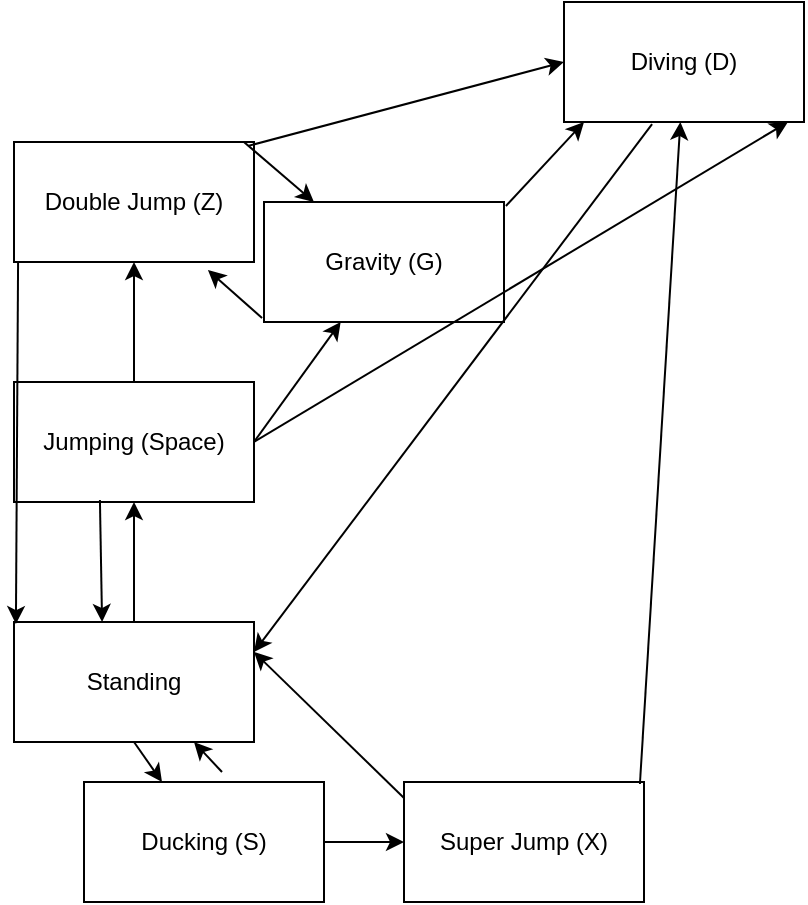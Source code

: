 <mxfile version="12.1.3" pages="1"><diagram id="e6klnsFYxtL3VBDGkvZ6" name="Page-1"><mxGraphModel dx="1408" dy="601" grid="1" gridSize="10" guides="1" tooltips="1" connect="1" arrows="1" fold="1" page="1" pageScale="1" pageWidth="850" pageHeight="1100" math="0" shadow="0"><root><mxCell id="0"/><mxCell id="1" parent="0"/><mxCell id="vNKshSO6bPfMHi8RUi-s-1" value="Standing" style="rounded=0;whiteSpace=wrap;html=1;" vertex="1" parent="1"><mxGeometry x="365" y="410" width="120" height="60" as="geometry"/></mxCell><mxCell id="vNKshSO6bPfMHi8RUi-s-2" value="" style="endArrow=classic;html=1;exitX=0.5;exitY=0;exitDx=0;exitDy=0;" edge="1" parent="1" source="vNKshSO6bPfMHi8RUi-s-1" target="vNKshSO6bPfMHi8RUi-s-3"><mxGeometry width="50" height="50" relative="1" as="geometry"><mxPoint x="370" y="540" as="sourcePoint"/><mxPoint x="425" y="320" as="targetPoint"/></mxGeometry></mxCell><mxCell id="vNKshSO6bPfMHi8RUi-s-3" value="Jumping (Space)" style="rounded=0;whiteSpace=wrap;html=1;" vertex="1" parent="1"><mxGeometry x="365" y="290" width="120" height="60" as="geometry"/></mxCell><mxCell id="vNKshSO6bPfMHi8RUi-s-4" value="" style="endArrow=classic;html=1;exitX=0.5;exitY=0;exitDx=0;exitDy=0;" edge="1" parent="1" source="vNKshSO6bPfMHi8RUi-s-3" target="vNKshSO6bPfMHi8RUi-s-5"><mxGeometry width="50" height="50" relative="1" as="geometry"><mxPoint x="370" y="540" as="sourcePoint"/><mxPoint x="425" y="200" as="targetPoint"/></mxGeometry></mxCell><mxCell id="vNKshSO6bPfMHi8RUi-s-5" value="Double Jump (Z)" style="rounded=0;whiteSpace=wrap;html=1;" vertex="1" parent="1"><mxGeometry x="365" y="170" width="120" height="60" as="geometry"/></mxCell><mxCell id="vNKshSO6bPfMHi8RUi-s-6" value="" style="endArrow=classic;html=1;exitX=1;exitY=0.5;exitDx=0;exitDy=0;" edge="1" parent="1" source="vNKshSO6bPfMHi8RUi-s-3" target="vNKshSO6bPfMHi8RUi-s-7"><mxGeometry width="50" height="50" relative="1" as="geometry"><mxPoint x="370" y="540" as="sourcePoint"/><mxPoint x="550" y="230" as="targetPoint"/></mxGeometry></mxCell><mxCell id="vNKshSO6bPfMHi8RUi-s-7" value="Gravity (G)" style="rounded=0;whiteSpace=wrap;html=1;" vertex="1" parent="1"><mxGeometry x="490" y="200" width="120" height="60" as="geometry"/></mxCell><mxCell id="vNKshSO6bPfMHi8RUi-s-8" value="" style="endArrow=classic;html=1;exitX=0.5;exitY=1;exitDx=0;exitDy=0;" edge="1" parent="1" source="vNKshSO6bPfMHi8RUi-s-1" target="vNKshSO6bPfMHi8RUi-s-9"><mxGeometry width="50" height="50" relative="1" as="geometry"><mxPoint x="370" y="540" as="sourcePoint"/><mxPoint x="460" y="520" as="targetPoint"/></mxGeometry></mxCell><mxCell id="vNKshSO6bPfMHi8RUi-s-9" value="Ducking (S)" style="rounded=0;whiteSpace=wrap;html=1;" vertex="1" parent="1"><mxGeometry x="400" y="490" width="120" height="60" as="geometry"/></mxCell><mxCell id="vNKshSO6bPfMHi8RUi-s-10" value="" style="endArrow=classic;html=1;exitX=1;exitY=0.5;exitDx=0;exitDy=0;" edge="1" parent="1" source="vNKshSO6bPfMHi8RUi-s-9" target="vNKshSO6bPfMHi8RUi-s-11"><mxGeometry width="50" height="50" relative="1" as="geometry"><mxPoint x="370" y="620" as="sourcePoint"/><mxPoint x="590" y="520" as="targetPoint"/></mxGeometry></mxCell><mxCell id="vNKshSO6bPfMHi8RUi-s-11" value="Super Jump (X)" style="rounded=0;whiteSpace=wrap;html=1;" vertex="1" parent="1"><mxGeometry x="560" y="490" width="120" height="60" as="geometry"/></mxCell><mxCell id="vNKshSO6bPfMHi8RUi-s-12" value="" style="endArrow=classic;html=1;exitX=0.975;exitY=0.033;exitDx=0;exitDy=0;exitPerimeter=0;" edge="1" parent="1" source="vNKshSO6bPfMHi8RUi-s-5"><mxGeometry width="50" height="50" relative="1" as="geometry"><mxPoint x="370" y="620" as="sourcePoint"/><mxPoint x="640" y="130" as="targetPoint"/></mxGeometry></mxCell><mxCell id="vNKshSO6bPfMHi8RUi-s-13" value="" style="endArrow=classic;html=1;exitX=1.008;exitY=0.033;exitDx=0;exitDy=0;exitPerimeter=0;" edge="1" parent="1" source="vNKshSO6bPfMHi8RUi-s-7"><mxGeometry width="50" height="50" relative="1" as="geometry"><mxPoint x="370" y="620" as="sourcePoint"/><mxPoint x="650" y="160" as="targetPoint"/></mxGeometry></mxCell><mxCell id="vNKshSO6bPfMHi8RUi-s-14" value="" style="endArrow=classic;html=1;exitX=0.983;exitY=0.017;exitDx=0;exitDy=0;exitPerimeter=0;" edge="1" parent="1" source="vNKshSO6bPfMHi8RUi-s-11" target="vNKshSO6bPfMHi8RUi-s-15"><mxGeometry width="50" height="50" relative="1" as="geometry"><mxPoint x="370" y="620" as="sourcePoint"/><mxPoint x="678" y="180" as="targetPoint"/></mxGeometry></mxCell><mxCell id="vNKshSO6bPfMHi8RUi-s-15" value="Diving (D)" style="rounded=0;whiteSpace=wrap;html=1;" vertex="1" parent="1"><mxGeometry x="640" y="100" width="120" height="60" as="geometry"/></mxCell><mxCell id="vNKshSO6bPfMHi8RUi-s-16" value="" style="endArrow=classic;html=1;exitX=0.367;exitY=1.017;exitDx=0;exitDy=0;exitPerimeter=0;entryX=1;entryY=0.25;entryDx=0;entryDy=0;" edge="1" parent="1" source="vNKshSO6bPfMHi8RUi-s-15" target="vNKshSO6bPfMHi8RUi-s-1"><mxGeometry width="50" height="50" relative="1" as="geometry"><mxPoint x="370" y="620" as="sourcePoint"/><mxPoint x="420" y="570" as="targetPoint"/></mxGeometry></mxCell><mxCell id="vNKshSO6bPfMHi8RUi-s-17" value="" style="endArrow=classic;html=1;exitX=0;exitY=0.133;exitDx=0;exitDy=0;exitPerimeter=0;entryX=1;entryY=0.25;entryDx=0;entryDy=0;" edge="1" parent="1" source="vNKshSO6bPfMHi8RUi-s-11" target="vNKshSO6bPfMHi8RUi-s-1"><mxGeometry width="50" height="50" relative="1" as="geometry"><mxPoint x="370" y="620" as="sourcePoint"/><mxPoint x="420" y="570" as="targetPoint"/></mxGeometry></mxCell><mxCell id="vNKshSO6bPfMHi8RUi-s-18" value="" style="endArrow=classic;html=1;exitX=0.575;exitY=-0.083;exitDx=0;exitDy=0;exitPerimeter=0;entryX=0.75;entryY=1;entryDx=0;entryDy=0;" edge="1" parent="1" source="vNKshSO6bPfMHi8RUi-s-9" target="vNKshSO6bPfMHi8RUi-s-1"><mxGeometry width="50" height="50" relative="1" as="geometry"><mxPoint x="370" y="620" as="sourcePoint"/><mxPoint x="420" y="570" as="targetPoint"/></mxGeometry></mxCell><mxCell id="vNKshSO6bPfMHi8RUi-s-19" value="" style="endArrow=classic;html=1;exitX=0.358;exitY=0.983;exitDx=0;exitDy=0;exitPerimeter=0;entryX=0.367;entryY=0;entryDx=0;entryDy=0;entryPerimeter=0;" edge="1" parent="1" source="vNKshSO6bPfMHi8RUi-s-3" target="vNKshSO6bPfMHi8RUi-s-1"><mxGeometry width="50" height="50" relative="1" as="geometry"><mxPoint x="370" y="620" as="sourcePoint"/><mxPoint x="420" y="570" as="targetPoint"/></mxGeometry></mxCell><mxCell id="vNKshSO6bPfMHi8RUi-s-20" value="" style="endArrow=classic;html=1;exitX=0.017;exitY=1;exitDx=0;exitDy=0;exitPerimeter=0;entryX=0.008;entryY=0.017;entryDx=0;entryDy=0;entryPerimeter=0;" edge="1" parent="1" source="vNKshSO6bPfMHi8RUi-s-5" target="vNKshSO6bPfMHi8RUi-s-1"><mxGeometry width="50" height="50" relative="1" as="geometry"><mxPoint x="370" y="620" as="sourcePoint"/><mxPoint x="420" y="570" as="targetPoint"/></mxGeometry></mxCell><mxCell id="vNKshSO6bPfMHi8RUi-s-21" value="" style="endArrow=classic;html=1;exitX=-0.008;exitY=0.967;exitDx=0;exitDy=0;exitPerimeter=0;entryX=0.808;entryY=1.067;entryDx=0;entryDy=0;entryPerimeter=0;" edge="1" parent="1" source="vNKshSO6bPfMHi8RUi-s-7" target="vNKshSO6bPfMHi8RUi-s-5"><mxGeometry width="50" height="50" relative="1" as="geometry"><mxPoint x="360" y="620" as="sourcePoint"/><mxPoint x="410" y="570" as="targetPoint"/></mxGeometry></mxCell><mxCell id="vNKshSO6bPfMHi8RUi-s-22" value="" style="endArrow=classic;html=1;exitX=1;exitY=0.5;exitDx=0;exitDy=0;entryX=0.933;entryY=1;entryDx=0;entryDy=0;entryPerimeter=0;" edge="1" parent="1" source="vNKshSO6bPfMHi8RUi-s-3" target="vNKshSO6bPfMHi8RUi-s-15"><mxGeometry width="50" height="50" relative="1" as="geometry"><mxPoint x="360" y="620" as="sourcePoint"/><mxPoint x="410" y="570" as="targetPoint"/></mxGeometry></mxCell><mxCell id="vNKshSO6bPfMHi8RUi-s-23" value="" style="endArrow=classic;html=1;exitX=0.958;exitY=0;exitDx=0;exitDy=0;exitPerimeter=0;" edge="1" parent="1" source="vNKshSO6bPfMHi8RUi-s-5" target="vNKshSO6bPfMHi8RUi-s-7"><mxGeometry width="50" height="50" relative="1" as="geometry"><mxPoint x="490" y="170" as="sourcePoint"/><mxPoint x="410" y="570" as="targetPoint"/></mxGeometry></mxCell></root></mxGraphModel></diagram></mxfile>